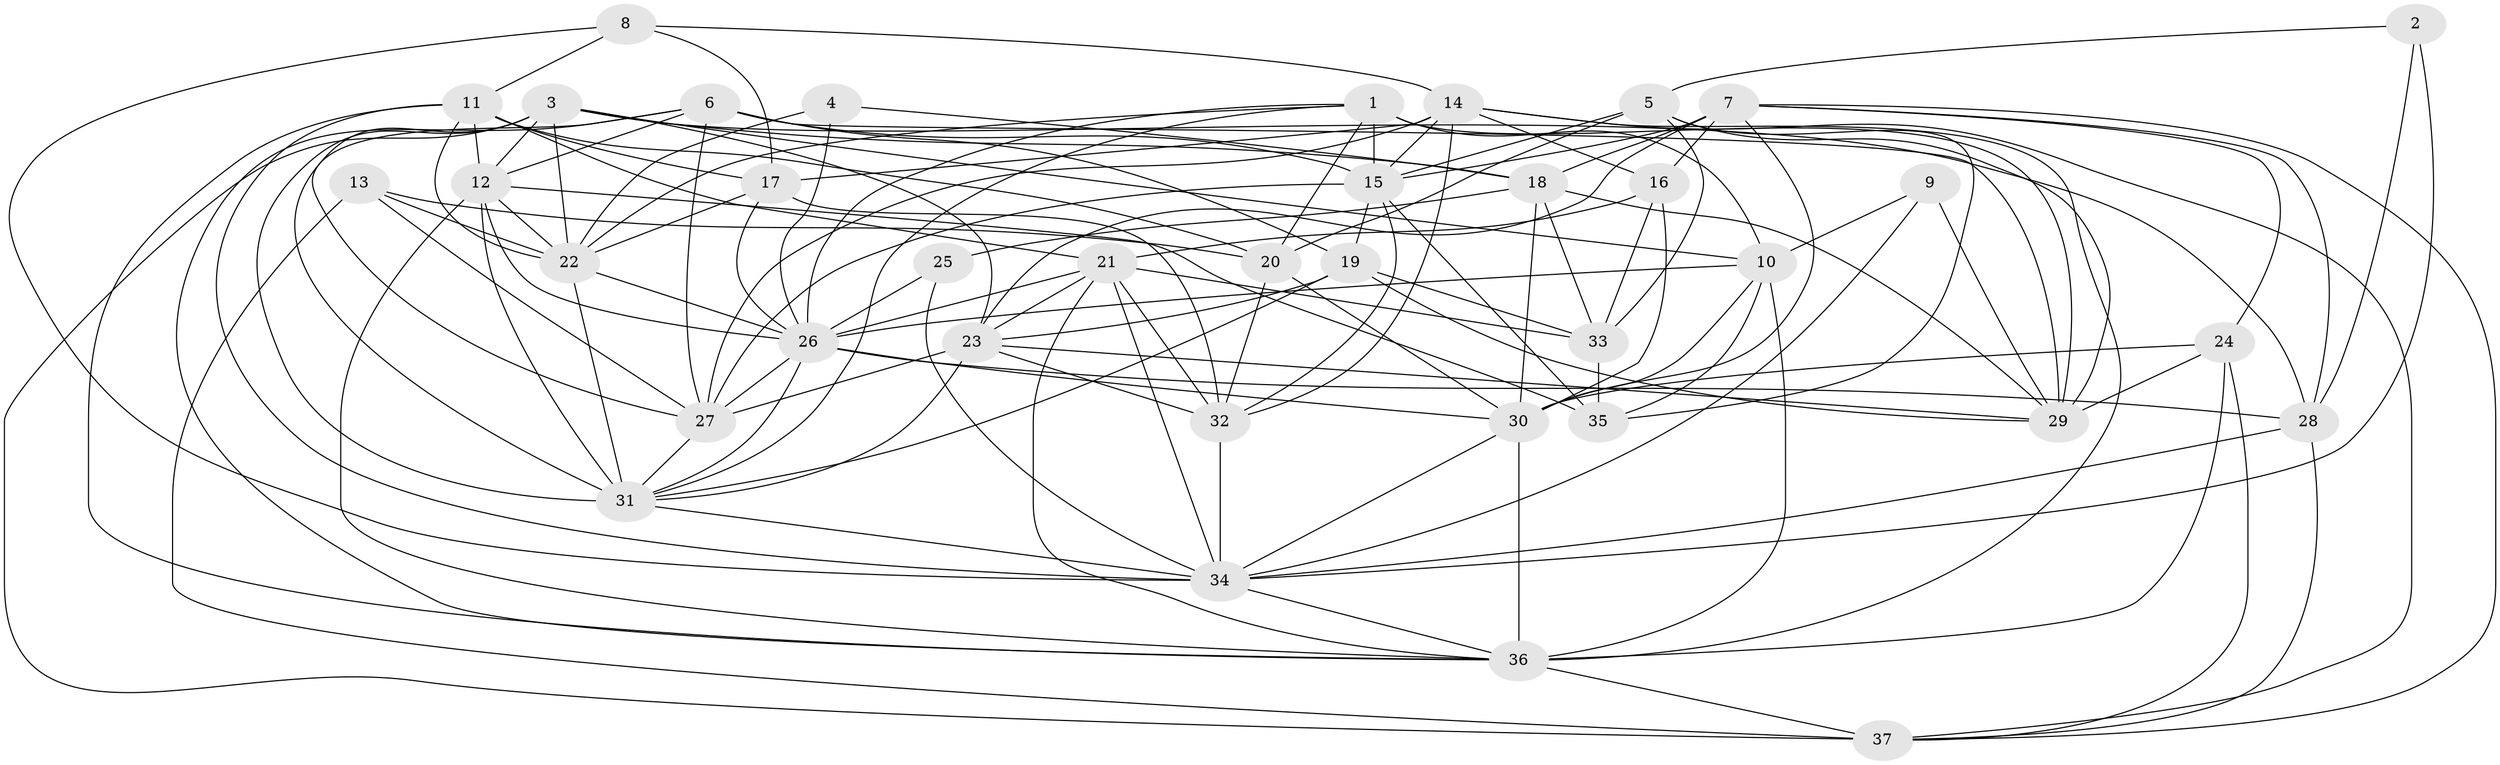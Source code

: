 // original degree distribution, {3: 0.22131147540983606, 2: 0.11475409836065574, 5: 0.1885245901639344, 4: 0.3524590163934426, 6: 0.10655737704918032, 7: 0.01639344262295082}
// Generated by graph-tools (version 1.1) at 2025/37/03/04/25 23:37:10]
// undirected, 37 vertices, 128 edges
graph export_dot {
  node [color=gray90,style=filled];
  1;
  2;
  3;
  4;
  5;
  6;
  7;
  8;
  9;
  10;
  11;
  12;
  13;
  14;
  15;
  16;
  17;
  18;
  19;
  20;
  21;
  22;
  23;
  24;
  25;
  26;
  27;
  28;
  29;
  30;
  31;
  32;
  33;
  34;
  35;
  36;
  37;
  1 -- 10 [weight=1.0];
  1 -- 15 [weight=3.0];
  1 -- 20 [weight=1.0];
  1 -- 22 [weight=1.0];
  1 -- 26 [weight=1.0];
  1 -- 29 [weight=3.0];
  1 -- 31 [weight=1.0];
  2 -- 5 [weight=1.0];
  2 -- 28 [weight=1.0];
  2 -- 34 [weight=1.0];
  3 -- 10 [weight=1.0];
  3 -- 12 [weight=1.0];
  3 -- 18 [weight=1.0];
  3 -- 22 [weight=1.0];
  3 -- 23 [weight=1.0];
  3 -- 27 [weight=1.0];
  3 -- 28 [weight=1.0];
  3 -- 31 [weight=2.0];
  3 -- 37 [weight=2.0];
  4 -- 18 [weight=1.0];
  4 -- 22 [weight=1.0];
  4 -- 26 [weight=1.0];
  5 -- 15 [weight=1.0];
  5 -- 20 [weight=1.0];
  5 -- 29 [weight=1.0];
  5 -- 33 [weight=1.0];
  5 -- 35 [weight=1.0];
  6 -- 12 [weight=1.0];
  6 -- 15 [weight=1.0];
  6 -- 19 [weight=1.0];
  6 -- 27 [weight=1.0];
  6 -- 29 [weight=1.0];
  6 -- 31 [weight=1.0];
  6 -- 36 [weight=1.0];
  7 -- 15 [weight=1.0];
  7 -- 16 [weight=3.0];
  7 -- 18 [weight=1.0];
  7 -- 23 [weight=1.0];
  7 -- 24 [weight=1.0];
  7 -- 28 [weight=1.0];
  7 -- 30 [weight=1.0];
  7 -- 37 [weight=1.0];
  8 -- 11 [weight=1.0];
  8 -- 14 [weight=1.0];
  8 -- 17 [weight=1.0];
  8 -- 34 [weight=1.0];
  9 -- 10 [weight=1.0];
  9 -- 29 [weight=1.0];
  9 -- 34 [weight=1.0];
  10 -- 26 [weight=2.0];
  10 -- 30 [weight=1.0];
  10 -- 35 [weight=1.0];
  10 -- 36 [weight=1.0];
  11 -- 12 [weight=2.0];
  11 -- 17 [weight=1.0];
  11 -- 20 [weight=1.0];
  11 -- 21 [weight=1.0];
  11 -- 22 [weight=1.0];
  11 -- 34 [weight=1.0];
  11 -- 36 [weight=1.0];
  12 -- 22 [weight=1.0];
  12 -- 26 [weight=1.0];
  12 -- 31 [weight=1.0];
  12 -- 35 [weight=1.0];
  12 -- 36 [weight=1.0];
  13 -- 20 [weight=1.0];
  13 -- 22 [weight=1.0];
  13 -- 27 [weight=1.0];
  13 -- 37 [weight=2.0];
  14 -- 15 [weight=2.0];
  14 -- 16 [weight=1.0];
  14 -- 17 [weight=1.0];
  14 -- 27 [weight=1.0];
  14 -- 32 [weight=1.0];
  14 -- 36 [weight=2.0];
  14 -- 37 [weight=1.0];
  15 -- 19 [weight=1.0];
  15 -- 27 [weight=2.0];
  15 -- 32 [weight=1.0];
  15 -- 35 [weight=2.0];
  16 -- 21 [weight=1.0];
  16 -- 30 [weight=1.0];
  16 -- 33 [weight=1.0];
  17 -- 22 [weight=2.0];
  17 -- 26 [weight=1.0];
  17 -- 32 [weight=1.0];
  18 -- 25 [weight=1.0];
  18 -- 29 [weight=1.0];
  18 -- 30 [weight=1.0];
  18 -- 33 [weight=1.0];
  19 -- 23 [weight=1.0];
  19 -- 29 [weight=1.0];
  19 -- 31 [weight=1.0];
  19 -- 33 [weight=2.0];
  20 -- 30 [weight=1.0];
  20 -- 32 [weight=1.0];
  21 -- 23 [weight=1.0];
  21 -- 26 [weight=2.0];
  21 -- 32 [weight=3.0];
  21 -- 33 [weight=3.0];
  21 -- 34 [weight=1.0];
  21 -- 36 [weight=1.0];
  22 -- 26 [weight=1.0];
  22 -- 31 [weight=2.0];
  23 -- 27 [weight=1.0];
  23 -- 29 [weight=1.0];
  23 -- 31 [weight=1.0];
  23 -- 32 [weight=1.0];
  24 -- 29 [weight=1.0];
  24 -- 30 [weight=1.0];
  24 -- 36 [weight=2.0];
  24 -- 37 [weight=2.0];
  25 -- 26 [weight=1.0];
  25 -- 34 [weight=1.0];
  26 -- 27 [weight=1.0];
  26 -- 28 [weight=1.0];
  26 -- 30 [weight=1.0];
  26 -- 31 [weight=1.0];
  27 -- 31 [weight=1.0];
  28 -- 34 [weight=1.0];
  28 -- 37 [weight=1.0];
  30 -- 34 [weight=1.0];
  30 -- 36 [weight=2.0];
  31 -- 34 [weight=1.0];
  32 -- 34 [weight=1.0];
  33 -- 35 [weight=1.0];
  34 -- 36 [weight=1.0];
  36 -- 37 [weight=1.0];
}
